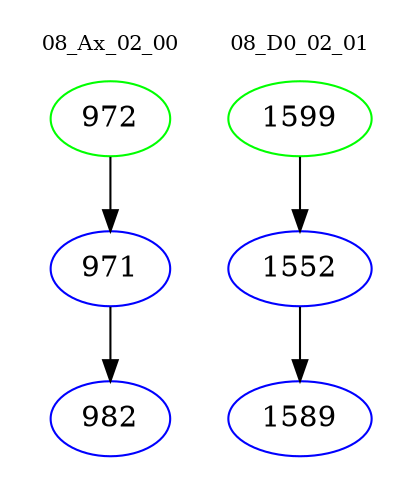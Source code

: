 digraph{
subgraph cluster_0 {
color = white
label = "08_Ax_02_00";
fontsize=10;
T0_972 [label="972", color="green"]
T0_972 -> T0_971 [color="black"]
T0_971 [label="971", color="blue"]
T0_971 -> T0_982 [color="black"]
T0_982 [label="982", color="blue"]
}
subgraph cluster_1 {
color = white
label = "08_D0_02_01";
fontsize=10;
T1_1599 [label="1599", color="green"]
T1_1599 -> T1_1552 [color="black"]
T1_1552 [label="1552", color="blue"]
T1_1552 -> T1_1589 [color="black"]
T1_1589 [label="1589", color="blue"]
}
}
